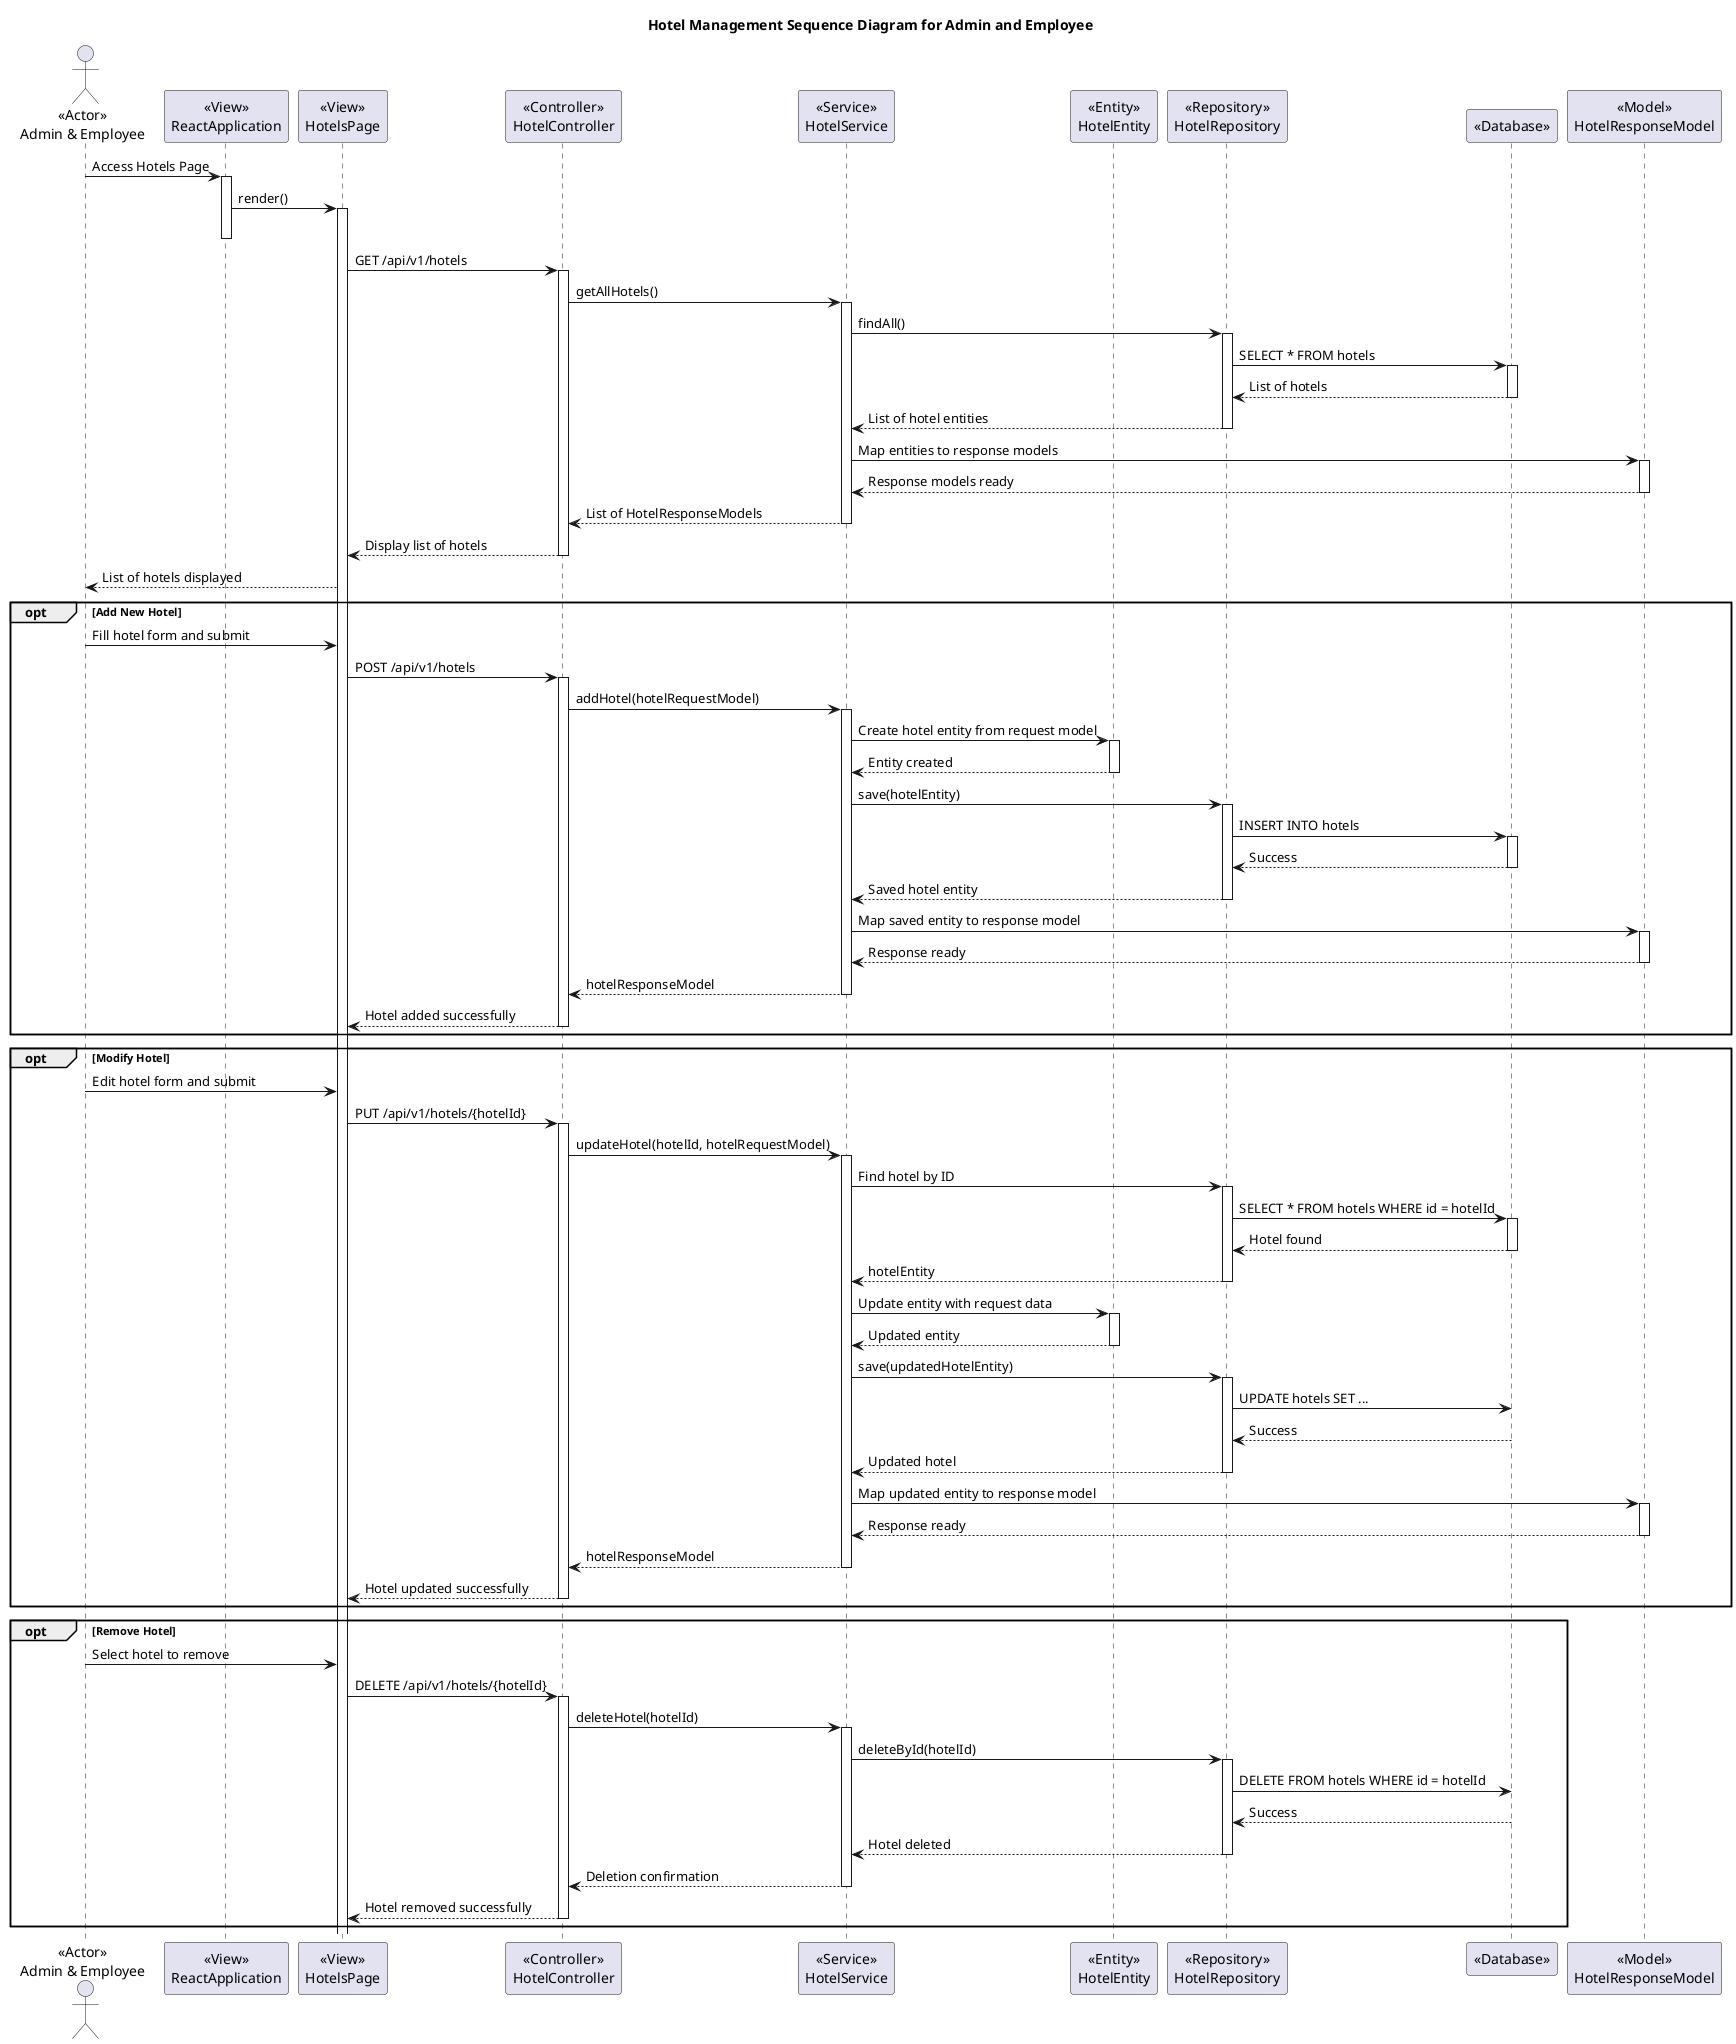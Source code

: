 @startuml
title Hotel Management Sequence Diagram for Admin and Employee

actor Admin as "<<Actor>>\nAdmin & Employee"

participant ReactApplication as "<<View>>\nReactApplication"
participant HotelsPage as "<<View>>\nHotelsPage"
participant HotelController as "<<Controller>>\nHotelController"
participant HotelService as "<<Service>>\nHotelService"
participant HotelEntity as "<<Entity>>\nHotelEntity"
participant HotelRepository as "<<Repository>>\nHotelRepository"
participant Database as "<<Database>>"
participant HotelResponseModel as "<<Model>>\nHotelResponseModel"

Admin -> ReactApplication : Access Hotels Page
activate ReactApplication

ReactApplication -> HotelsPage : render()
activate HotelsPage
deactivate ReactApplication

HotelsPage -> HotelController : GET /api/v1/hotels
activate HotelController

HotelController -> HotelService : getAllHotels()
activate HotelService

HotelService -> HotelRepository : findAll()
activate HotelRepository

HotelRepository -> Database : SELECT * FROM hotels
activate Database
Database --> HotelRepository : List of hotels
deactivate Database

HotelRepository --> HotelService : List of hotel entities
deactivate HotelRepository

HotelService -> HotelResponseModel : Map entities to response models
activate HotelResponseModel
HotelResponseModel --> HotelService : Response models ready
deactivate HotelResponseModel

HotelService --> HotelController : List of HotelResponseModels
deactivate HotelService

HotelController --> HotelsPage : Display list of hotels
deactivate HotelController

HotelsPage --> Admin : List of hotels displayed

opt Add New Hotel
    Admin -> HotelsPage : Fill hotel form and submit
    HotelsPage -> HotelController : POST /api/v1/hotels
    activate HotelController

    HotelController -> HotelService : addHotel(hotelRequestModel)
    activate HotelService

    HotelService -> HotelEntity : Create hotel entity from request model
    activate HotelEntity
    HotelEntity --> HotelService : Entity created
    deactivate HotelEntity

    HotelService -> HotelRepository : save(hotelEntity)
    activate HotelRepository
    HotelRepository -> Database : INSERT INTO hotels
    activate Database
    Database --> HotelRepository : Success
    deactivate Database
    HotelRepository --> HotelService : Saved hotel entity
    deactivate HotelRepository

    HotelService -> HotelResponseModel : Map saved entity to response model
    activate HotelResponseModel
    HotelResponseModel --> HotelService : Response ready
    deactivate HotelResponseModel

    HotelService --> HotelController : hotelResponseModel
    deactivate HotelService
    HotelController --> HotelsPage : Hotel added successfully
    deactivate HotelController
end

opt Modify Hotel
    Admin -> HotelsPage : Edit hotel form and submit
    HotelsPage -> HotelController : PUT /api/v1/hotels/{hotelId}
    activate HotelController

    HotelController -> HotelService : updateHotel(hotelId, hotelRequestModel)
    activate HotelService

    HotelService -> HotelRepository : Find hotel by ID
    activate HotelRepository
    HotelRepository -> Database : SELECT * FROM hotels WHERE id = hotelId
    activate Database
    Database --> HotelRepository : Hotel found
    deactivate Database
    HotelRepository --> HotelService : hotelEntity
    deactivate HotelRepository

    HotelService -> HotelEntity : Update entity with request data
    activate HotelEntity
    HotelEntity --> HotelService : Updated entity
    deactivate HotelEntity

    HotelService -> HotelRepository : save(updatedHotelEntity)
    activate HotelRepository
    HotelRepository -> Database : UPDATE hotels SET ...
    Database --> HotelRepository : Success
    deactivate Database
    HotelRepository --> HotelService : Updated hotel
    deactivate HotelRepository

    HotelService -> HotelResponseModel : Map updated entity to response model
    activate HotelResponseModel
    HotelResponseModel --> HotelService : Response ready
    deactivate HotelResponseModel

    HotelService --> HotelController : hotelResponseModel
    deactivate HotelService
    HotelController --> HotelsPage : Hotel updated successfully
    deactivate HotelController
end

opt Remove Hotel
    Admin -> HotelsPage : Select hotel to remove
    HotelsPage -> HotelController : DELETE /api/v1/hotels/{hotelId}
    activate HotelController

    HotelController -> HotelService : deleteHotel(hotelId)
    activate HotelService
    HotelService -> HotelRepository : deleteById(hotelId)
    activate HotelRepository
    HotelRepository -> Database : DELETE FROM hotels WHERE id = hotelId
    Database --> HotelRepository : Success
    deactivate Database
    HotelRepository --> HotelService : Hotel deleted
    deactivate HotelRepository

    HotelService --> HotelController : Deletion confirmation
    deactivate HotelService
    HotelController --> HotelsPage : Hotel removed successfully
    deactivate HotelController
end

@enduml

